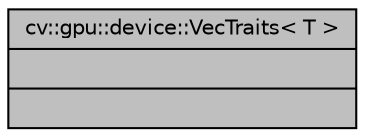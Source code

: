 digraph "cv::gpu::device::VecTraits&lt; T &gt;"
{
 // LATEX_PDF_SIZE
  edge [fontname="Helvetica",fontsize="10",labelfontname="Helvetica",labelfontsize="10"];
  node [fontname="Helvetica",fontsize="10",shape=record];
  Node1 [label="{cv::gpu::device::VecTraits\< T \>\n||}",height=0.2,width=0.4,color="black", fillcolor="grey75", style="filled", fontcolor="black",tooltip=" "];
}
